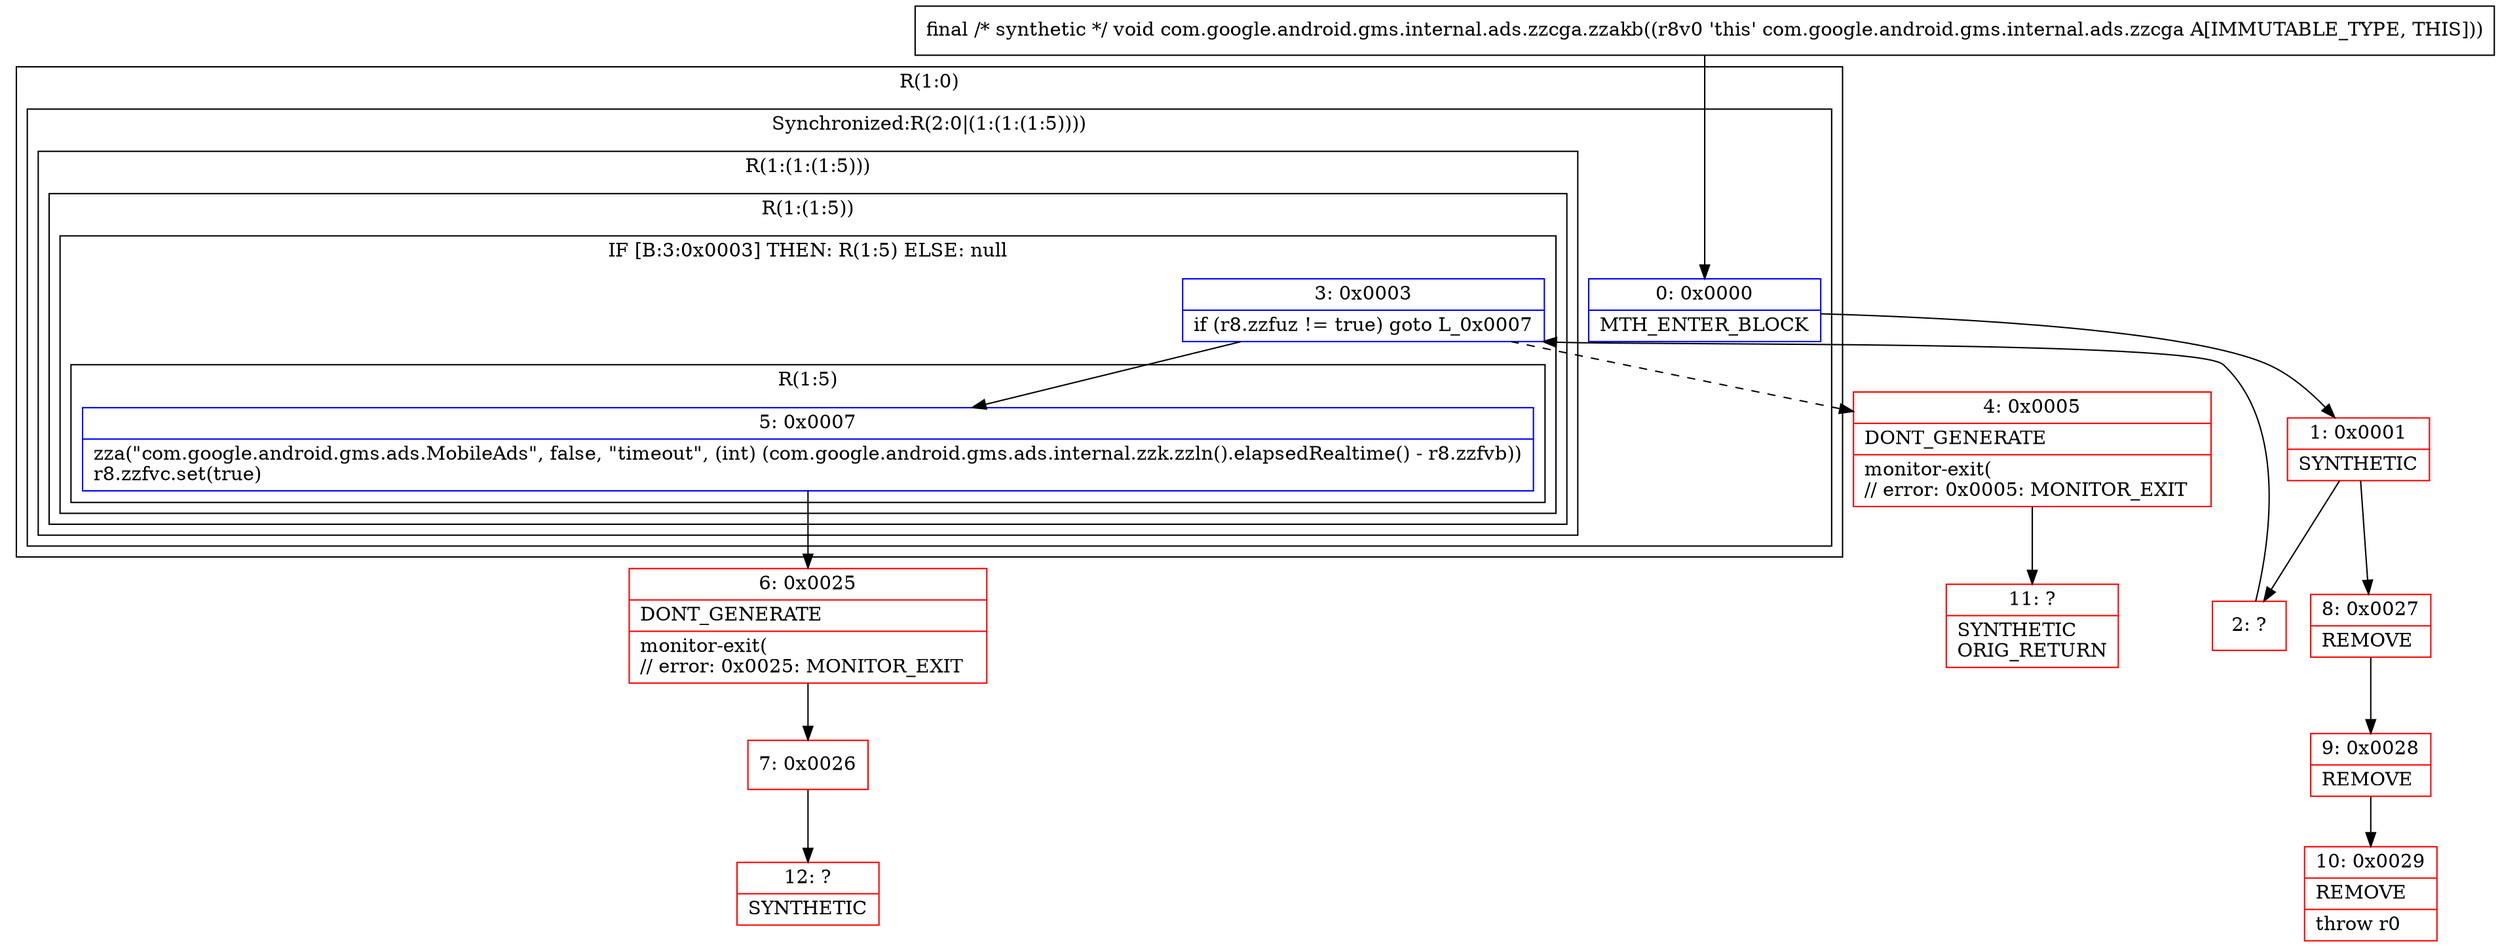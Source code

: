 digraph "CFG forcom.google.android.gms.internal.ads.zzcga.zzakb()V" {
subgraph cluster_Region_991856966 {
label = "R(1:0)";
node [shape=record,color=blue];
subgraph cluster_SynchronizedRegion_183774884 {
label = "Synchronized:R(2:0|(1:(1:(1:5))))";
node [shape=record,color=blue];
Node_0 [shape=record,label="{0\:\ 0x0000|MTH_ENTER_BLOCK\l}"];
subgraph cluster_Region_841755440 {
label = "R(1:(1:(1:5)))";
node [shape=record,color=blue];
subgraph cluster_Region_1768170581 {
label = "R(1:(1:5))";
node [shape=record,color=blue];
subgraph cluster_IfRegion_654300294 {
label = "IF [B:3:0x0003] THEN: R(1:5) ELSE: null";
node [shape=record,color=blue];
Node_3 [shape=record,label="{3\:\ 0x0003|if (r8.zzfuz != true) goto L_0x0007\l}"];
subgraph cluster_Region_223698931 {
label = "R(1:5)";
node [shape=record,color=blue];
Node_5 [shape=record,label="{5\:\ 0x0007|zza(\"com.google.android.gms.ads.MobileAds\", false, \"timeout\", (int) (com.google.android.gms.ads.internal.zzk.zzln().elapsedRealtime() \- r8.zzfvb))\lr8.zzfvc.set(true)\l}"];
}
}
}
}
}
}
Node_1 [shape=record,color=red,label="{1\:\ 0x0001|SYNTHETIC\l}"];
Node_2 [shape=record,color=red,label="{2\:\ ?}"];
Node_4 [shape=record,color=red,label="{4\:\ 0x0005|DONT_GENERATE\l|monitor\-exit(\l\/\/ error: 0x0005: MONITOR_EXIT  \l}"];
Node_6 [shape=record,color=red,label="{6\:\ 0x0025|DONT_GENERATE\l|monitor\-exit(\l\/\/ error: 0x0025: MONITOR_EXIT  \l}"];
Node_7 [shape=record,color=red,label="{7\:\ 0x0026}"];
Node_8 [shape=record,color=red,label="{8\:\ 0x0027|REMOVE\l}"];
Node_9 [shape=record,color=red,label="{9\:\ 0x0028|REMOVE\l}"];
Node_10 [shape=record,color=red,label="{10\:\ 0x0029|REMOVE\l|throw r0\l}"];
Node_11 [shape=record,color=red,label="{11\:\ ?|SYNTHETIC\lORIG_RETURN\l}"];
Node_12 [shape=record,color=red,label="{12\:\ ?|SYNTHETIC\l}"];
MethodNode[shape=record,label="{final \/* synthetic *\/ void com.google.android.gms.internal.ads.zzcga.zzakb((r8v0 'this' com.google.android.gms.internal.ads.zzcga A[IMMUTABLE_TYPE, THIS])) }"];
MethodNode -> Node_0;
Node_0 -> Node_1;
Node_3 -> Node_4[style=dashed];
Node_3 -> Node_5;
Node_5 -> Node_6;
Node_1 -> Node_2;
Node_1 -> Node_8;
Node_2 -> Node_3;
Node_4 -> Node_11;
Node_6 -> Node_7;
Node_7 -> Node_12;
Node_8 -> Node_9;
Node_9 -> Node_10;
}

